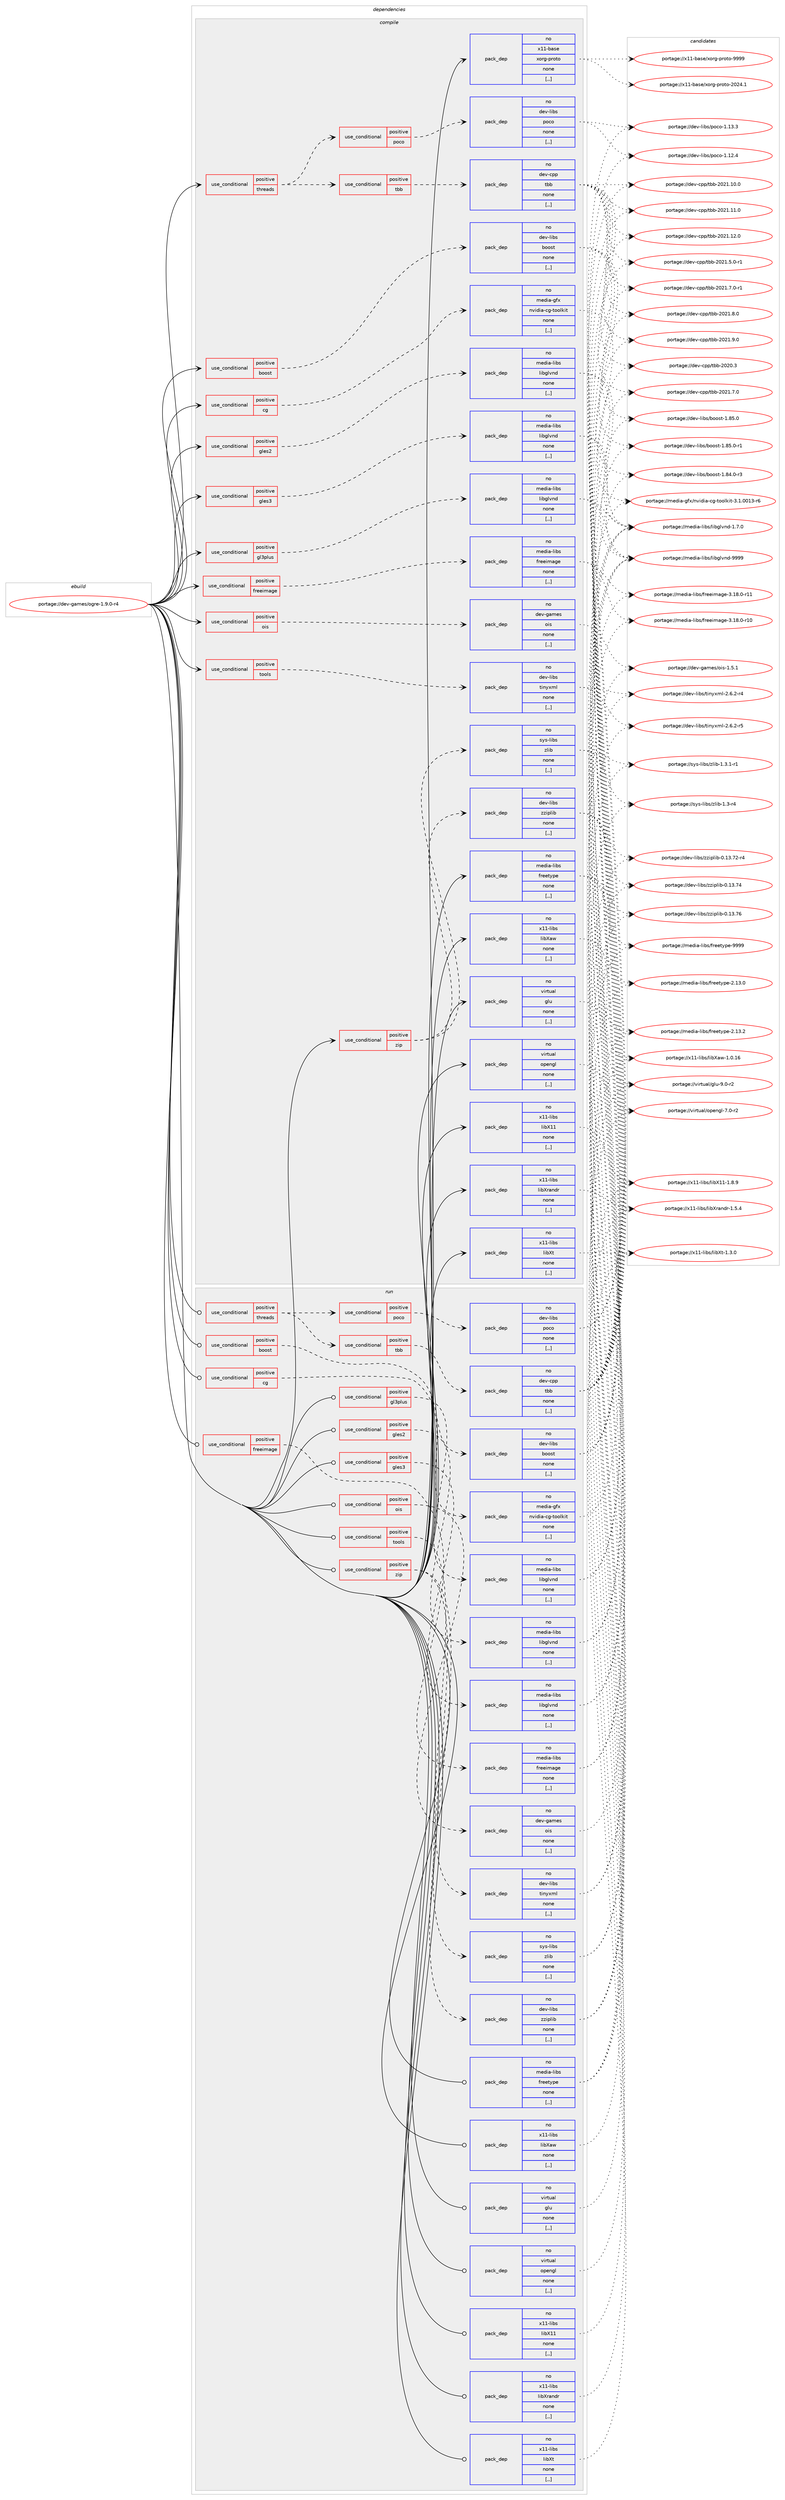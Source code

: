 digraph prolog {

# *************
# Graph options
# *************

newrank=true;
concentrate=true;
compound=true;
graph [rankdir=LR,fontname=Helvetica,fontsize=10,ranksep=1.5];#, ranksep=2.5, nodesep=0.2];
edge  [arrowhead=vee];
node  [fontname=Helvetica,fontsize=10];

# **********
# The ebuild
# **********

subgraph cluster_leftcol {
color=gray;
rank=same;
label=<<i>ebuild</i>>;
id [label="portage://dev-games/ogre-1.9.0-r4", color=red, width=4, href="../dev-games/ogre-1.9.0-r4.svg"];
}

# ****************
# The dependencies
# ****************

subgraph cluster_midcol {
color=gray;
label=<<i>dependencies</i>>;
subgraph cluster_compile {
fillcolor="#eeeeee";
style=filled;
label=<<i>compile</i>>;
subgraph cond19141 {
dependency72776 [label=<<TABLE BORDER="0" CELLBORDER="1" CELLSPACING="0" CELLPADDING="4"><TR><TD ROWSPAN="3" CELLPADDING="10">use_conditional</TD></TR><TR><TD>positive</TD></TR><TR><TD>boost</TD></TR></TABLE>>, shape=none, color=red];
subgraph pack52712 {
dependency72777 [label=<<TABLE BORDER="0" CELLBORDER="1" CELLSPACING="0" CELLPADDING="4" WIDTH="220"><TR><TD ROWSPAN="6" CELLPADDING="30">pack_dep</TD></TR><TR><TD WIDTH="110">no</TD></TR><TR><TD>dev-libs</TD></TR><TR><TD>boost</TD></TR><TR><TD>none</TD></TR><TR><TD>[,,]</TD></TR></TABLE>>, shape=none, color=blue];
}
dependency72776:e -> dependency72777:w [weight=20,style="dashed",arrowhead="vee"];
}
id:e -> dependency72776:w [weight=20,style="solid",arrowhead="vee"];
subgraph cond19142 {
dependency72778 [label=<<TABLE BORDER="0" CELLBORDER="1" CELLSPACING="0" CELLPADDING="4"><TR><TD ROWSPAN="3" CELLPADDING="10">use_conditional</TD></TR><TR><TD>positive</TD></TR><TR><TD>cg</TD></TR></TABLE>>, shape=none, color=red];
subgraph pack52713 {
dependency72779 [label=<<TABLE BORDER="0" CELLBORDER="1" CELLSPACING="0" CELLPADDING="4" WIDTH="220"><TR><TD ROWSPAN="6" CELLPADDING="30">pack_dep</TD></TR><TR><TD WIDTH="110">no</TD></TR><TR><TD>media-gfx</TD></TR><TR><TD>nvidia-cg-toolkit</TD></TR><TR><TD>none</TD></TR><TR><TD>[,,]</TD></TR></TABLE>>, shape=none, color=blue];
}
dependency72778:e -> dependency72779:w [weight=20,style="dashed",arrowhead="vee"];
}
id:e -> dependency72778:w [weight=20,style="solid",arrowhead="vee"];
subgraph cond19143 {
dependency72780 [label=<<TABLE BORDER="0" CELLBORDER="1" CELLSPACING="0" CELLPADDING="4"><TR><TD ROWSPAN="3" CELLPADDING="10">use_conditional</TD></TR><TR><TD>positive</TD></TR><TR><TD>freeimage</TD></TR></TABLE>>, shape=none, color=red];
subgraph pack52714 {
dependency72781 [label=<<TABLE BORDER="0" CELLBORDER="1" CELLSPACING="0" CELLPADDING="4" WIDTH="220"><TR><TD ROWSPAN="6" CELLPADDING="30">pack_dep</TD></TR><TR><TD WIDTH="110">no</TD></TR><TR><TD>media-libs</TD></TR><TR><TD>freeimage</TD></TR><TR><TD>none</TD></TR><TR><TD>[,,]</TD></TR></TABLE>>, shape=none, color=blue];
}
dependency72780:e -> dependency72781:w [weight=20,style="dashed",arrowhead="vee"];
}
id:e -> dependency72780:w [weight=20,style="solid",arrowhead="vee"];
subgraph cond19144 {
dependency72782 [label=<<TABLE BORDER="0" CELLBORDER="1" CELLSPACING="0" CELLPADDING="4"><TR><TD ROWSPAN="3" CELLPADDING="10">use_conditional</TD></TR><TR><TD>positive</TD></TR><TR><TD>gl3plus</TD></TR></TABLE>>, shape=none, color=red];
subgraph pack52715 {
dependency72783 [label=<<TABLE BORDER="0" CELLBORDER="1" CELLSPACING="0" CELLPADDING="4" WIDTH="220"><TR><TD ROWSPAN="6" CELLPADDING="30">pack_dep</TD></TR><TR><TD WIDTH="110">no</TD></TR><TR><TD>media-libs</TD></TR><TR><TD>libglvnd</TD></TR><TR><TD>none</TD></TR><TR><TD>[,,]</TD></TR></TABLE>>, shape=none, color=blue];
}
dependency72782:e -> dependency72783:w [weight=20,style="dashed",arrowhead="vee"];
}
id:e -> dependency72782:w [weight=20,style="solid",arrowhead="vee"];
subgraph cond19145 {
dependency72784 [label=<<TABLE BORDER="0" CELLBORDER="1" CELLSPACING="0" CELLPADDING="4"><TR><TD ROWSPAN="3" CELLPADDING="10">use_conditional</TD></TR><TR><TD>positive</TD></TR><TR><TD>gles2</TD></TR></TABLE>>, shape=none, color=red];
subgraph pack52716 {
dependency72785 [label=<<TABLE BORDER="0" CELLBORDER="1" CELLSPACING="0" CELLPADDING="4" WIDTH="220"><TR><TD ROWSPAN="6" CELLPADDING="30">pack_dep</TD></TR><TR><TD WIDTH="110">no</TD></TR><TR><TD>media-libs</TD></TR><TR><TD>libglvnd</TD></TR><TR><TD>none</TD></TR><TR><TD>[,,]</TD></TR></TABLE>>, shape=none, color=blue];
}
dependency72784:e -> dependency72785:w [weight=20,style="dashed",arrowhead="vee"];
}
id:e -> dependency72784:w [weight=20,style="solid",arrowhead="vee"];
subgraph cond19146 {
dependency72786 [label=<<TABLE BORDER="0" CELLBORDER="1" CELLSPACING="0" CELLPADDING="4"><TR><TD ROWSPAN="3" CELLPADDING="10">use_conditional</TD></TR><TR><TD>positive</TD></TR><TR><TD>gles3</TD></TR></TABLE>>, shape=none, color=red];
subgraph pack52717 {
dependency72787 [label=<<TABLE BORDER="0" CELLBORDER="1" CELLSPACING="0" CELLPADDING="4" WIDTH="220"><TR><TD ROWSPAN="6" CELLPADDING="30">pack_dep</TD></TR><TR><TD WIDTH="110">no</TD></TR><TR><TD>media-libs</TD></TR><TR><TD>libglvnd</TD></TR><TR><TD>none</TD></TR><TR><TD>[,,]</TD></TR></TABLE>>, shape=none, color=blue];
}
dependency72786:e -> dependency72787:w [weight=20,style="dashed",arrowhead="vee"];
}
id:e -> dependency72786:w [weight=20,style="solid",arrowhead="vee"];
subgraph cond19147 {
dependency72788 [label=<<TABLE BORDER="0" CELLBORDER="1" CELLSPACING="0" CELLPADDING="4"><TR><TD ROWSPAN="3" CELLPADDING="10">use_conditional</TD></TR><TR><TD>positive</TD></TR><TR><TD>ois</TD></TR></TABLE>>, shape=none, color=red];
subgraph pack52718 {
dependency72789 [label=<<TABLE BORDER="0" CELLBORDER="1" CELLSPACING="0" CELLPADDING="4" WIDTH="220"><TR><TD ROWSPAN="6" CELLPADDING="30">pack_dep</TD></TR><TR><TD WIDTH="110">no</TD></TR><TR><TD>dev-games</TD></TR><TR><TD>ois</TD></TR><TR><TD>none</TD></TR><TR><TD>[,,]</TD></TR></TABLE>>, shape=none, color=blue];
}
dependency72788:e -> dependency72789:w [weight=20,style="dashed",arrowhead="vee"];
}
id:e -> dependency72788:w [weight=20,style="solid",arrowhead="vee"];
subgraph cond19148 {
dependency72790 [label=<<TABLE BORDER="0" CELLBORDER="1" CELLSPACING="0" CELLPADDING="4"><TR><TD ROWSPAN="3" CELLPADDING="10">use_conditional</TD></TR><TR><TD>positive</TD></TR><TR><TD>threads</TD></TR></TABLE>>, shape=none, color=red];
subgraph cond19149 {
dependency72791 [label=<<TABLE BORDER="0" CELLBORDER="1" CELLSPACING="0" CELLPADDING="4"><TR><TD ROWSPAN="3" CELLPADDING="10">use_conditional</TD></TR><TR><TD>positive</TD></TR><TR><TD>poco</TD></TR></TABLE>>, shape=none, color=red];
subgraph pack52719 {
dependency72792 [label=<<TABLE BORDER="0" CELLBORDER="1" CELLSPACING="0" CELLPADDING="4" WIDTH="220"><TR><TD ROWSPAN="6" CELLPADDING="30">pack_dep</TD></TR><TR><TD WIDTH="110">no</TD></TR><TR><TD>dev-libs</TD></TR><TR><TD>poco</TD></TR><TR><TD>none</TD></TR><TR><TD>[,,]</TD></TR></TABLE>>, shape=none, color=blue];
}
dependency72791:e -> dependency72792:w [weight=20,style="dashed",arrowhead="vee"];
}
dependency72790:e -> dependency72791:w [weight=20,style="dashed",arrowhead="vee"];
subgraph cond19150 {
dependency72793 [label=<<TABLE BORDER="0" CELLBORDER="1" CELLSPACING="0" CELLPADDING="4"><TR><TD ROWSPAN="3" CELLPADDING="10">use_conditional</TD></TR><TR><TD>positive</TD></TR><TR><TD>tbb</TD></TR></TABLE>>, shape=none, color=red];
subgraph pack52720 {
dependency72794 [label=<<TABLE BORDER="0" CELLBORDER="1" CELLSPACING="0" CELLPADDING="4" WIDTH="220"><TR><TD ROWSPAN="6" CELLPADDING="30">pack_dep</TD></TR><TR><TD WIDTH="110">no</TD></TR><TR><TD>dev-cpp</TD></TR><TR><TD>tbb</TD></TR><TR><TD>none</TD></TR><TR><TD>[,,]</TD></TR></TABLE>>, shape=none, color=blue];
}
dependency72793:e -> dependency72794:w [weight=20,style="dashed",arrowhead="vee"];
}
dependency72790:e -> dependency72793:w [weight=20,style="dashed",arrowhead="vee"];
}
id:e -> dependency72790:w [weight=20,style="solid",arrowhead="vee"];
subgraph cond19151 {
dependency72795 [label=<<TABLE BORDER="0" CELLBORDER="1" CELLSPACING="0" CELLPADDING="4"><TR><TD ROWSPAN="3" CELLPADDING="10">use_conditional</TD></TR><TR><TD>positive</TD></TR><TR><TD>tools</TD></TR></TABLE>>, shape=none, color=red];
subgraph pack52721 {
dependency72796 [label=<<TABLE BORDER="0" CELLBORDER="1" CELLSPACING="0" CELLPADDING="4" WIDTH="220"><TR><TD ROWSPAN="6" CELLPADDING="30">pack_dep</TD></TR><TR><TD WIDTH="110">no</TD></TR><TR><TD>dev-libs</TD></TR><TR><TD>tinyxml</TD></TR><TR><TD>none</TD></TR><TR><TD>[,,]</TD></TR></TABLE>>, shape=none, color=blue];
}
dependency72795:e -> dependency72796:w [weight=20,style="dashed",arrowhead="vee"];
}
id:e -> dependency72795:w [weight=20,style="solid",arrowhead="vee"];
subgraph cond19152 {
dependency72797 [label=<<TABLE BORDER="0" CELLBORDER="1" CELLSPACING="0" CELLPADDING="4"><TR><TD ROWSPAN="3" CELLPADDING="10">use_conditional</TD></TR><TR><TD>positive</TD></TR><TR><TD>zip</TD></TR></TABLE>>, shape=none, color=red];
subgraph pack52722 {
dependency72798 [label=<<TABLE BORDER="0" CELLBORDER="1" CELLSPACING="0" CELLPADDING="4" WIDTH="220"><TR><TD ROWSPAN="6" CELLPADDING="30">pack_dep</TD></TR><TR><TD WIDTH="110">no</TD></TR><TR><TD>sys-libs</TD></TR><TR><TD>zlib</TD></TR><TR><TD>none</TD></TR><TR><TD>[,,]</TD></TR></TABLE>>, shape=none, color=blue];
}
dependency72797:e -> dependency72798:w [weight=20,style="dashed",arrowhead="vee"];
subgraph pack52723 {
dependency72799 [label=<<TABLE BORDER="0" CELLBORDER="1" CELLSPACING="0" CELLPADDING="4" WIDTH="220"><TR><TD ROWSPAN="6" CELLPADDING="30">pack_dep</TD></TR><TR><TD WIDTH="110">no</TD></TR><TR><TD>dev-libs</TD></TR><TR><TD>zziplib</TD></TR><TR><TD>none</TD></TR><TR><TD>[,,]</TD></TR></TABLE>>, shape=none, color=blue];
}
dependency72797:e -> dependency72799:w [weight=20,style="dashed",arrowhead="vee"];
}
id:e -> dependency72797:w [weight=20,style="solid",arrowhead="vee"];
subgraph pack52724 {
dependency72800 [label=<<TABLE BORDER="0" CELLBORDER="1" CELLSPACING="0" CELLPADDING="4" WIDTH="220"><TR><TD ROWSPAN="6" CELLPADDING="30">pack_dep</TD></TR><TR><TD WIDTH="110">no</TD></TR><TR><TD>media-libs</TD></TR><TR><TD>freetype</TD></TR><TR><TD>none</TD></TR><TR><TD>[,,]</TD></TR></TABLE>>, shape=none, color=blue];
}
id:e -> dependency72800:w [weight=20,style="solid",arrowhead="vee"];
subgraph pack52725 {
dependency72801 [label=<<TABLE BORDER="0" CELLBORDER="1" CELLSPACING="0" CELLPADDING="4" WIDTH="220"><TR><TD ROWSPAN="6" CELLPADDING="30">pack_dep</TD></TR><TR><TD WIDTH="110">no</TD></TR><TR><TD>virtual</TD></TR><TR><TD>glu</TD></TR><TR><TD>none</TD></TR><TR><TD>[,,]</TD></TR></TABLE>>, shape=none, color=blue];
}
id:e -> dependency72801:w [weight=20,style="solid",arrowhead="vee"];
subgraph pack52726 {
dependency72802 [label=<<TABLE BORDER="0" CELLBORDER="1" CELLSPACING="0" CELLPADDING="4" WIDTH="220"><TR><TD ROWSPAN="6" CELLPADDING="30">pack_dep</TD></TR><TR><TD WIDTH="110">no</TD></TR><TR><TD>virtual</TD></TR><TR><TD>opengl</TD></TR><TR><TD>none</TD></TR><TR><TD>[,,]</TD></TR></TABLE>>, shape=none, color=blue];
}
id:e -> dependency72802:w [weight=20,style="solid",arrowhead="vee"];
subgraph pack52727 {
dependency72803 [label=<<TABLE BORDER="0" CELLBORDER="1" CELLSPACING="0" CELLPADDING="4" WIDTH="220"><TR><TD ROWSPAN="6" CELLPADDING="30">pack_dep</TD></TR><TR><TD WIDTH="110">no</TD></TR><TR><TD>x11-base</TD></TR><TR><TD>xorg-proto</TD></TR><TR><TD>none</TD></TR><TR><TD>[,,]</TD></TR></TABLE>>, shape=none, color=blue];
}
id:e -> dependency72803:w [weight=20,style="solid",arrowhead="vee"];
subgraph pack52728 {
dependency72804 [label=<<TABLE BORDER="0" CELLBORDER="1" CELLSPACING="0" CELLPADDING="4" WIDTH="220"><TR><TD ROWSPAN="6" CELLPADDING="30">pack_dep</TD></TR><TR><TD WIDTH="110">no</TD></TR><TR><TD>x11-libs</TD></TR><TR><TD>libX11</TD></TR><TR><TD>none</TD></TR><TR><TD>[,,]</TD></TR></TABLE>>, shape=none, color=blue];
}
id:e -> dependency72804:w [weight=20,style="solid",arrowhead="vee"];
subgraph pack52729 {
dependency72805 [label=<<TABLE BORDER="0" CELLBORDER="1" CELLSPACING="0" CELLPADDING="4" WIDTH="220"><TR><TD ROWSPAN="6" CELLPADDING="30">pack_dep</TD></TR><TR><TD WIDTH="110">no</TD></TR><TR><TD>x11-libs</TD></TR><TR><TD>libXaw</TD></TR><TR><TD>none</TD></TR><TR><TD>[,,]</TD></TR></TABLE>>, shape=none, color=blue];
}
id:e -> dependency72805:w [weight=20,style="solid",arrowhead="vee"];
subgraph pack52730 {
dependency72806 [label=<<TABLE BORDER="0" CELLBORDER="1" CELLSPACING="0" CELLPADDING="4" WIDTH="220"><TR><TD ROWSPAN="6" CELLPADDING="30">pack_dep</TD></TR><TR><TD WIDTH="110">no</TD></TR><TR><TD>x11-libs</TD></TR><TR><TD>libXrandr</TD></TR><TR><TD>none</TD></TR><TR><TD>[,,]</TD></TR></TABLE>>, shape=none, color=blue];
}
id:e -> dependency72806:w [weight=20,style="solid",arrowhead="vee"];
subgraph pack52731 {
dependency72807 [label=<<TABLE BORDER="0" CELLBORDER="1" CELLSPACING="0" CELLPADDING="4" WIDTH="220"><TR><TD ROWSPAN="6" CELLPADDING="30">pack_dep</TD></TR><TR><TD WIDTH="110">no</TD></TR><TR><TD>x11-libs</TD></TR><TR><TD>libXt</TD></TR><TR><TD>none</TD></TR><TR><TD>[,,]</TD></TR></TABLE>>, shape=none, color=blue];
}
id:e -> dependency72807:w [weight=20,style="solid",arrowhead="vee"];
}
subgraph cluster_compileandrun {
fillcolor="#eeeeee";
style=filled;
label=<<i>compile and run</i>>;
}
subgraph cluster_run {
fillcolor="#eeeeee";
style=filled;
label=<<i>run</i>>;
subgraph cond19153 {
dependency72808 [label=<<TABLE BORDER="0" CELLBORDER="1" CELLSPACING="0" CELLPADDING="4"><TR><TD ROWSPAN="3" CELLPADDING="10">use_conditional</TD></TR><TR><TD>positive</TD></TR><TR><TD>boost</TD></TR></TABLE>>, shape=none, color=red];
subgraph pack52732 {
dependency72809 [label=<<TABLE BORDER="0" CELLBORDER="1" CELLSPACING="0" CELLPADDING="4" WIDTH="220"><TR><TD ROWSPAN="6" CELLPADDING="30">pack_dep</TD></TR><TR><TD WIDTH="110">no</TD></TR><TR><TD>dev-libs</TD></TR><TR><TD>boost</TD></TR><TR><TD>none</TD></TR><TR><TD>[,,]</TD></TR></TABLE>>, shape=none, color=blue];
}
dependency72808:e -> dependency72809:w [weight=20,style="dashed",arrowhead="vee"];
}
id:e -> dependency72808:w [weight=20,style="solid",arrowhead="odot"];
subgraph cond19154 {
dependency72810 [label=<<TABLE BORDER="0" CELLBORDER="1" CELLSPACING="0" CELLPADDING="4"><TR><TD ROWSPAN="3" CELLPADDING="10">use_conditional</TD></TR><TR><TD>positive</TD></TR><TR><TD>cg</TD></TR></TABLE>>, shape=none, color=red];
subgraph pack52733 {
dependency72811 [label=<<TABLE BORDER="0" CELLBORDER="1" CELLSPACING="0" CELLPADDING="4" WIDTH="220"><TR><TD ROWSPAN="6" CELLPADDING="30">pack_dep</TD></TR><TR><TD WIDTH="110">no</TD></TR><TR><TD>media-gfx</TD></TR><TR><TD>nvidia-cg-toolkit</TD></TR><TR><TD>none</TD></TR><TR><TD>[,,]</TD></TR></TABLE>>, shape=none, color=blue];
}
dependency72810:e -> dependency72811:w [weight=20,style="dashed",arrowhead="vee"];
}
id:e -> dependency72810:w [weight=20,style="solid",arrowhead="odot"];
subgraph cond19155 {
dependency72812 [label=<<TABLE BORDER="0" CELLBORDER="1" CELLSPACING="0" CELLPADDING="4"><TR><TD ROWSPAN="3" CELLPADDING="10">use_conditional</TD></TR><TR><TD>positive</TD></TR><TR><TD>freeimage</TD></TR></TABLE>>, shape=none, color=red];
subgraph pack52734 {
dependency72813 [label=<<TABLE BORDER="0" CELLBORDER="1" CELLSPACING="0" CELLPADDING="4" WIDTH="220"><TR><TD ROWSPAN="6" CELLPADDING="30">pack_dep</TD></TR><TR><TD WIDTH="110">no</TD></TR><TR><TD>media-libs</TD></TR><TR><TD>freeimage</TD></TR><TR><TD>none</TD></TR><TR><TD>[,,]</TD></TR></TABLE>>, shape=none, color=blue];
}
dependency72812:e -> dependency72813:w [weight=20,style="dashed",arrowhead="vee"];
}
id:e -> dependency72812:w [weight=20,style="solid",arrowhead="odot"];
subgraph cond19156 {
dependency72814 [label=<<TABLE BORDER="0" CELLBORDER="1" CELLSPACING="0" CELLPADDING="4"><TR><TD ROWSPAN="3" CELLPADDING="10">use_conditional</TD></TR><TR><TD>positive</TD></TR><TR><TD>gl3plus</TD></TR></TABLE>>, shape=none, color=red];
subgraph pack52735 {
dependency72815 [label=<<TABLE BORDER="0" CELLBORDER="1" CELLSPACING="0" CELLPADDING="4" WIDTH="220"><TR><TD ROWSPAN="6" CELLPADDING="30">pack_dep</TD></TR><TR><TD WIDTH="110">no</TD></TR><TR><TD>media-libs</TD></TR><TR><TD>libglvnd</TD></TR><TR><TD>none</TD></TR><TR><TD>[,,]</TD></TR></TABLE>>, shape=none, color=blue];
}
dependency72814:e -> dependency72815:w [weight=20,style="dashed",arrowhead="vee"];
}
id:e -> dependency72814:w [weight=20,style="solid",arrowhead="odot"];
subgraph cond19157 {
dependency72816 [label=<<TABLE BORDER="0" CELLBORDER="1" CELLSPACING="0" CELLPADDING="4"><TR><TD ROWSPAN="3" CELLPADDING="10">use_conditional</TD></TR><TR><TD>positive</TD></TR><TR><TD>gles2</TD></TR></TABLE>>, shape=none, color=red];
subgraph pack52736 {
dependency72817 [label=<<TABLE BORDER="0" CELLBORDER="1" CELLSPACING="0" CELLPADDING="4" WIDTH="220"><TR><TD ROWSPAN="6" CELLPADDING="30">pack_dep</TD></TR><TR><TD WIDTH="110">no</TD></TR><TR><TD>media-libs</TD></TR><TR><TD>libglvnd</TD></TR><TR><TD>none</TD></TR><TR><TD>[,,]</TD></TR></TABLE>>, shape=none, color=blue];
}
dependency72816:e -> dependency72817:w [weight=20,style="dashed",arrowhead="vee"];
}
id:e -> dependency72816:w [weight=20,style="solid",arrowhead="odot"];
subgraph cond19158 {
dependency72818 [label=<<TABLE BORDER="0" CELLBORDER="1" CELLSPACING="0" CELLPADDING="4"><TR><TD ROWSPAN="3" CELLPADDING="10">use_conditional</TD></TR><TR><TD>positive</TD></TR><TR><TD>gles3</TD></TR></TABLE>>, shape=none, color=red];
subgraph pack52737 {
dependency72819 [label=<<TABLE BORDER="0" CELLBORDER="1" CELLSPACING="0" CELLPADDING="4" WIDTH="220"><TR><TD ROWSPAN="6" CELLPADDING="30">pack_dep</TD></TR><TR><TD WIDTH="110">no</TD></TR><TR><TD>media-libs</TD></TR><TR><TD>libglvnd</TD></TR><TR><TD>none</TD></TR><TR><TD>[,,]</TD></TR></TABLE>>, shape=none, color=blue];
}
dependency72818:e -> dependency72819:w [weight=20,style="dashed",arrowhead="vee"];
}
id:e -> dependency72818:w [weight=20,style="solid",arrowhead="odot"];
subgraph cond19159 {
dependency72820 [label=<<TABLE BORDER="0" CELLBORDER="1" CELLSPACING="0" CELLPADDING="4"><TR><TD ROWSPAN="3" CELLPADDING="10">use_conditional</TD></TR><TR><TD>positive</TD></TR><TR><TD>ois</TD></TR></TABLE>>, shape=none, color=red];
subgraph pack52738 {
dependency72821 [label=<<TABLE BORDER="0" CELLBORDER="1" CELLSPACING="0" CELLPADDING="4" WIDTH="220"><TR><TD ROWSPAN="6" CELLPADDING="30">pack_dep</TD></TR><TR><TD WIDTH="110">no</TD></TR><TR><TD>dev-games</TD></TR><TR><TD>ois</TD></TR><TR><TD>none</TD></TR><TR><TD>[,,]</TD></TR></TABLE>>, shape=none, color=blue];
}
dependency72820:e -> dependency72821:w [weight=20,style="dashed",arrowhead="vee"];
}
id:e -> dependency72820:w [weight=20,style="solid",arrowhead="odot"];
subgraph cond19160 {
dependency72822 [label=<<TABLE BORDER="0" CELLBORDER="1" CELLSPACING="0" CELLPADDING="4"><TR><TD ROWSPAN="3" CELLPADDING="10">use_conditional</TD></TR><TR><TD>positive</TD></TR><TR><TD>threads</TD></TR></TABLE>>, shape=none, color=red];
subgraph cond19161 {
dependency72823 [label=<<TABLE BORDER="0" CELLBORDER="1" CELLSPACING="0" CELLPADDING="4"><TR><TD ROWSPAN="3" CELLPADDING="10">use_conditional</TD></TR><TR><TD>positive</TD></TR><TR><TD>poco</TD></TR></TABLE>>, shape=none, color=red];
subgraph pack52739 {
dependency72824 [label=<<TABLE BORDER="0" CELLBORDER="1" CELLSPACING="0" CELLPADDING="4" WIDTH="220"><TR><TD ROWSPAN="6" CELLPADDING="30">pack_dep</TD></TR><TR><TD WIDTH="110">no</TD></TR><TR><TD>dev-libs</TD></TR><TR><TD>poco</TD></TR><TR><TD>none</TD></TR><TR><TD>[,,]</TD></TR></TABLE>>, shape=none, color=blue];
}
dependency72823:e -> dependency72824:w [weight=20,style="dashed",arrowhead="vee"];
}
dependency72822:e -> dependency72823:w [weight=20,style="dashed",arrowhead="vee"];
subgraph cond19162 {
dependency72825 [label=<<TABLE BORDER="0" CELLBORDER="1" CELLSPACING="0" CELLPADDING="4"><TR><TD ROWSPAN="3" CELLPADDING="10">use_conditional</TD></TR><TR><TD>positive</TD></TR><TR><TD>tbb</TD></TR></TABLE>>, shape=none, color=red];
subgraph pack52740 {
dependency72826 [label=<<TABLE BORDER="0" CELLBORDER="1" CELLSPACING="0" CELLPADDING="4" WIDTH="220"><TR><TD ROWSPAN="6" CELLPADDING="30">pack_dep</TD></TR><TR><TD WIDTH="110">no</TD></TR><TR><TD>dev-cpp</TD></TR><TR><TD>tbb</TD></TR><TR><TD>none</TD></TR><TR><TD>[,,]</TD></TR></TABLE>>, shape=none, color=blue];
}
dependency72825:e -> dependency72826:w [weight=20,style="dashed",arrowhead="vee"];
}
dependency72822:e -> dependency72825:w [weight=20,style="dashed",arrowhead="vee"];
}
id:e -> dependency72822:w [weight=20,style="solid",arrowhead="odot"];
subgraph cond19163 {
dependency72827 [label=<<TABLE BORDER="0" CELLBORDER="1" CELLSPACING="0" CELLPADDING="4"><TR><TD ROWSPAN="3" CELLPADDING="10">use_conditional</TD></TR><TR><TD>positive</TD></TR><TR><TD>tools</TD></TR></TABLE>>, shape=none, color=red];
subgraph pack52741 {
dependency72828 [label=<<TABLE BORDER="0" CELLBORDER="1" CELLSPACING="0" CELLPADDING="4" WIDTH="220"><TR><TD ROWSPAN="6" CELLPADDING="30">pack_dep</TD></TR><TR><TD WIDTH="110">no</TD></TR><TR><TD>dev-libs</TD></TR><TR><TD>tinyxml</TD></TR><TR><TD>none</TD></TR><TR><TD>[,,]</TD></TR></TABLE>>, shape=none, color=blue];
}
dependency72827:e -> dependency72828:w [weight=20,style="dashed",arrowhead="vee"];
}
id:e -> dependency72827:w [weight=20,style="solid",arrowhead="odot"];
subgraph cond19164 {
dependency72829 [label=<<TABLE BORDER="0" CELLBORDER="1" CELLSPACING="0" CELLPADDING="4"><TR><TD ROWSPAN="3" CELLPADDING="10">use_conditional</TD></TR><TR><TD>positive</TD></TR><TR><TD>zip</TD></TR></TABLE>>, shape=none, color=red];
subgraph pack52742 {
dependency72830 [label=<<TABLE BORDER="0" CELLBORDER="1" CELLSPACING="0" CELLPADDING="4" WIDTH="220"><TR><TD ROWSPAN="6" CELLPADDING="30">pack_dep</TD></TR><TR><TD WIDTH="110">no</TD></TR><TR><TD>sys-libs</TD></TR><TR><TD>zlib</TD></TR><TR><TD>none</TD></TR><TR><TD>[,,]</TD></TR></TABLE>>, shape=none, color=blue];
}
dependency72829:e -> dependency72830:w [weight=20,style="dashed",arrowhead="vee"];
subgraph pack52743 {
dependency72831 [label=<<TABLE BORDER="0" CELLBORDER="1" CELLSPACING="0" CELLPADDING="4" WIDTH="220"><TR><TD ROWSPAN="6" CELLPADDING="30">pack_dep</TD></TR><TR><TD WIDTH="110">no</TD></TR><TR><TD>dev-libs</TD></TR><TR><TD>zziplib</TD></TR><TR><TD>none</TD></TR><TR><TD>[,,]</TD></TR></TABLE>>, shape=none, color=blue];
}
dependency72829:e -> dependency72831:w [weight=20,style="dashed",arrowhead="vee"];
}
id:e -> dependency72829:w [weight=20,style="solid",arrowhead="odot"];
subgraph pack52744 {
dependency72832 [label=<<TABLE BORDER="0" CELLBORDER="1" CELLSPACING="0" CELLPADDING="4" WIDTH="220"><TR><TD ROWSPAN="6" CELLPADDING="30">pack_dep</TD></TR><TR><TD WIDTH="110">no</TD></TR><TR><TD>media-libs</TD></TR><TR><TD>freetype</TD></TR><TR><TD>none</TD></TR><TR><TD>[,,]</TD></TR></TABLE>>, shape=none, color=blue];
}
id:e -> dependency72832:w [weight=20,style="solid",arrowhead="odot"];
subgraph pack52745 {
dependency72833 [label=<<TABLE BORDER="0" CELLBORDER="1" CELLSPACING="0" CELLPADDING="4" WIDTH="220"><TR><TD ROWSPAN="6" CELLPADDING="30">pack_dep</TD></TR><TR><TD WIDTH="110">no</TD></TR><TR><TD>virtual</TD></TR><TR><TD>glu</TD></TR><TR><TD>none</TD></TR><TR><TD>[,,]</TD></TR></TABLE>>, shape=none, color=blue];
}
id:e -> dependency72833:w [weight=20,style="solid",arrowhead="odot"];
subgraph pack52746 {
dependency72834 [label=<<TABLE BORDER="0" CELLBORDER="1" CELLSPACING="0" CELLPADDING="4" WIDTH="220"><TR><TD ROWSPAN="6" CELLPADDING="30">pack_dep</TD></TR><TR><TD WIDTH="110">no</TD></TR><TR><TD>virtual</TD></TR><TR><TD>opengl</TD></TR><TR><TD>none</TD></TR><TR><TD>[,,]</TD></TR></TABLE>>, shape=none, color=blue];
}
id:e -> dependency72834:w [weight=20,style="solid",arrowhead="odot"];
subgraph pack52747 {
dependency72835 [label=<<TABLE BORDER="0" CELLBORDER="1" CELLSPACING="0" CELLPADDING="4" WIDTH="220"><TR><TD ROWSPAN="6" CELLPADDING="30">pack_dep</TD></TR><TR><TD WIDTH="110">no</TD></TR><TR><TD>x11-libs</TD></TR><TR><TD>libX11</TD></TR><TR><TD>none</TD></TR><TR><TD>[,,]</TD></TR></TABLE>>, shape=none, color=blue];
}
id:e -> dependency72835:w [weight=20,style="solid",arrowhead="odot"];
subgraph pack52748 {
dependency72836 [label=<<TABLE BORDER="0" CELLBORDER="1" CELLSPACING="0" CELLPADDING="4" WIDTH="220"><TR><TD ROWSPAN="6" CELLPADDING="30">pack_dep</TD></TR><TR><TD WIDTH="110">no</TD></TR><TR><TD>x11-libs</TD></TR><TR><TD>libXaw</TD></TR><TR><TD>none</TD></TR><TR><TD>[,,]</TD></TR></TABLE>>, shape=none, color=blue];
}
id:e -> dependency72836:w [weight=20,style="solid",arrowhead="odot"];
subgraph pack52749 {
dependency72837 [label=<<TABLE BORDER="0" CELLBORDER="1" CELLSPACING="0" CELLPADDING="4" WIDTH="220"><TR><TD ROWSPAN="6" CELLPADDING="30">pack_dep</TD></TR><TR><TD WIDTH="110">no</TD></TR><TR><TD>x11-libs</TD></TR><TR><TD>libXrandr</TD></TR><TR><TD>none</TD></TR><TR><TD>[,,]</TD></TR></TABLE>>, shape=none, color=blue];
}
id:e -> dependency72837:w [weight=20,style="solid",arrowhead="odot"];
subgraph pack52750 {
dependency72838 [label=<<TABLE BORDER="0" CELLBORDER="1" CELLSPACING="0" CELLPADDING="4" WIDTH="220"><TR><TD ROWSPAN="6" CELLPADDING="30">pack_dep</TD></TR><TR><TD WIDTH="110">no</TD></TR><TR><TD>x11-libs</TD></TR><TR><TD>libXt</TD></TR><TR><TD>none</TD></TR><TR><TD>[,,]</TD></TR></TABLE>>, shape=none, color=blue];
}
id:e -> dependency72838:w [weight=20,style="solid",arrowhead="odot"];
}
}

# **************
# The candidates
# **************

subgraph cluster_choices {
rank=same;
color=gray;
label=<<i>candidates</i>>;

subgraph choice52712 {
color=black;
nodesep=1;
choice10010111845108105981154798111111115116454946565246484511451 [label="portage://dev-libs/boost-1.84.0-r3", color=red, width=4,href="../dev-libs/boost-1.84.0-r3.svg"];
choice1001011184510810598115479811111111511645494656534648 [label="portage://dev-libs/boost-1.85.0", color=red, width=4,href="../dev-libs/boost-1.85.0.svg"];
choice10010111845108105981154798111111115116454946565346484511449 [label="portage://dev-libs/boost-1.85.0-r1", color=red, width=4,href="../dev-libs/boost-1.85.0-r1.svg"];
dependency72777:e -> choice10010111845108105981154798111111115116454946565246484511451:w [style=dotted,weight="100"];
dependency72777:e -> choice1001011184510810598115479811111111511645494656534648:w [style=dotted,weight="100"];
dependency72777:e -> choice10010111845108105981154798111111115116454946565346484511449:w [style=dotted,weight="100"];
}
subgraph choice52713 {
color=black;
nodesep=1;
choice109101100105974510310212047110118105100105974599103451161111111081071051164551464946484849514511454 [label="portage://media-gfx/nvidia-cg-toolkit-3.1.0013-r6", color=red, width=4,href="../media-gfx/nvidia-cg-toolkit-3.1.0013-r6.svg"];
dependency72779:e -> choice109101100105974510310212047110118105100105974599103451161111111081071051164551464946484849514511454:w [style=dotted,weight="100"];
}
subgraph choice52714 {
color=black;
nodesep=1;
choice109101100105974510810598115471021141011011051099710310145514649564648451144948 [label="portage://media-libs/freeimage-3.18.0-r10", color=red, width=4,href="../media-libs/freeimage-3.18.0-r10.svg"];
choice109101100105974510810598115471021141011011051099710310145514649564648451144949 [label="portage://media-libs/freeimage-3.18.0-r11", color=red, width=4,href="../media-libs/freeimage-3.18.0-r11.svg"];
dependency72781:e -> choice109101100105974510810598115471021141011011051099710310145514649564648451144948:w [style=dotted,weight="100"];
dependency72781:e -> choice109101100105974510810598115471021141011011051099710310145514649564648451144949:w [style=dotted,weight="100"];
}
subgraph choice52715 {
color=black;
nodesep=1;
choice1091011001059745108105981154710810598103108118110100454946554648 [label="portage://media-libs/libglvnd-1.7.0", color=red, width=4,href="../media-libs/libglvnd-1.7.0.svg"];
choice10910110010597451081059811547108105981031081181101004557575757 [label="portage://media-libs/libglvnd-9999", color=red, width=4,href="../media-libs/libglvnd-9999.svg"];
dependency72783:e -> choice1091011001059745108105981154710810598103108118110100454946554648:w [style=dotted,weight="100"];
dependency72783:e -> choice10910110010597451081059811547108105981031081181101004557575757:w [style=dotted,weight="100"];
}
subgraph choice52716 {
color=black;
nodesep=1;
choice1091011001059745108105981154710810598103108118110100454946554648 [label="portage://media-libs/libglvnd-1.7.0", color=red, width=4,href="../media-libs/libglvnd-1.7.0.svg"];
choice10910110010597451081059811547108105981031081181101004557575757 [label="portage://media-libs/libglvnd-9999", color=red, width=4,href="../media-libs/libglvnd-9999.svg"];
dependency72785:e -> choice1091011001059745108105981154710810598103108118110100454946554648:w [style=dotted,weight="100"];
dependency72785:e -> choice10910110010597451081059811547108105981031081181101004557575757:w [style=dotted,weight="100"];
}
subgraph choice52717 {
color=black;
nodesep=1;
choice1091011001059745108105981154710810598103108118110100454946554648 [label="portage://media-libs/libglvnd-1.7.0", color=red, width=4,href="../media-libs/libglvnd-1.7.0.svg"];
choice10910110010597451081059811547108105981031081181101004557575757 [label="portage://media-libs/libglvnd-9999", color=red, width=4,href="../media-libs/libglvnd-9999.svg"];
dependency72787:e -> choice1091011001059745108105981154710810598103108118110100454946554648:w [style=dotted,weight="100"];
dependency72787:e -> choice10910110010597451081059811547108105981031081181101004557575757:w [style=dotted,weight="100"];
}
subgraph choice52718 {
color=black;
nodesep=1;
choice100101118451039710910111547111105115454946534649 [label="portage://dev-games/ois-1.5.1", color=red, width=4,href="../dev-games/ois-1.5.1.svg"];
dependency72789:e -> choice100101118451039710910111547111105115454946534649:w [style=dotted,weight="100"];
}
subgraph choice52719 {
color=black;
nodesep=1;
choice1001011184510810598115471121119911145494649504652 [label="portage://dev-libs/poco-1.12.4", color=red, width=4,href="../dev-libs/poco-1.12.4.svg"];
choice1001011184510810598115471121119911145494649514651 [label="portage://dev-libs/poco-1.13.3", color=red, width=4,href="../dev-libs/poco-1.13.3.svg"];
dependency72792:e -> choice1001011184510810598115471121119911145494649504652:w [style=dotted,weight="100"];
dependency72792:e -> choice1001011184510810598115471121119911145494649514651:w [style=dotted,weight="100"];
}
subgraph choice52720 {
color=black;
nodesep=1;
choice100101118459911211247116989845504850484651 [label="portage://dev-cpp/tbb-2020.3", color=red, width=4,href="../dev-cpp/tbb-2020.3.svg"];
choice100101118459911211247116989845504850494649484648 [label="portage://dev-cpp/tbb-2021.10.0", color=red, width=4,href="../dev-cpp/tbb-2021.10.0.svg"];
choice100101118459911211247116989845504850494649494648 [label="portage://dev-cpp/tbb-2021.11.0", color=red, width=4,href="../dev-cpp/tbb-2021.11.0.svg"];
choice100101118459911211247116989845504850494649504648 [label="portage://dev-cpp/tbb-2021.12.0", color=red, width=4,href="../dev-cpp/tbb-2021.12.0.svg"];
choice10010111845991121124711698984550485049465346484511449 [label="portage://dev-cpp/tbb-2021.5.0-r1", color=red, width=4,href="../dev-cpp/tbb-2021.5.0-r1.svg"];
choice1001011184599112112471169898455048504946554648 [label="portage://dev-cpp/tbb-2021.7.0", color=red, width=4,href="../dev-cpp/tbb-2021.7.0.svg"];
choice10010111845991121124711698984550485049465546484511449 [label="portage://dev-cpp/tbb-2021.7.0-r1", color=red, width=4,href="../dev-cpp/tbb-2021.7.0-r1.svg"];
choice1001011184599112112471169898455048504946564648 [label="portage://dev-cpp/tbb-2021.8.0", color=red, width=4,href="../dev-cpp/tbb-2021.8.0.svg"];
choice1001011184599112112471169898455048504946574648 [label="portage://dev-cpp/tbb-2021.9.0", color=red, width=4,href="../dev-cpp/tbb-2021.9.0.svg"];
dependency72794:e -> choice100101118459911211247116989845504850484651:w [style=dotted,weight="100"];
dependency72794:e -> choice100101118459911211247116989845504850494649484648:w [style=dotted,weight="100"];
dependency72794:e -> choice100101118459911211247116989845504850494649494648:w [style=dotted,weight="100"];
dependency72794:e -> choice100101118459911211247116989845504850494649504648:w [style=dotted,weight="100"];
dependency72794:e -> choice10010111845991121124711698984550485049465346484511449:w [style=dotted,weight="100"];
dependency72794:e -> choice1001011184599112112471169898455048504946554648:w [style=dotted,weight="100"];
dependency72794:e -> choice10010111845991121124711698984550485049465546484511449:w [style=dotted,weight="100"];
dependency72794:e -> choice1001011184599112112471169898455048504946564648:w [style=dotted,weight="100"];
dependency72794:e -> choice1001011184599112112471169898455048504946574648:w [style=dotted,weight="100"];
}
subgraph choice52721 {
color=black;
nodesep=1;
choice1001011184510810598115471161051101211201091084550465446504511452 [label="portage://dev-libs/tinyxml-2.6.2-r4", color=red, width=4,href="../dev-libs/tinyxml-2.6.2-r4.svg"];
choice1001011184510810598115471161051101211201091084550465446504511453 [label="portage://dev-libs/tinyxml-2.6.2-r5", color=red, width=4,href="../dev-libs/tinyxml-2.6.2-r5.svg"];
dependency72796:e -> choice1001011184510810598115471161051101211201091084550465446504511452:w [style=dotted,weight="100"];
dependency72796:e -> choice1001011184510810598115471161051101211201091084550465446504511453:w [style=dotted,weight="100"];
}
subgraph choice52722 {
color=black;
nodesep=1;
choice11512111545108105981154712210810598454946514511452 [label="portage://sys-libs/zlib-1.3-r4", color=red, width=4,href="../sys-libs/zlib-1.3-r4.svg"];
choice115121115451081059811547122108105984549465146494511449 [label="portage://sys-libs/zlib-1.3.1-r1", color=red, width=4,href="../sys-libs/zlib-1.3.1-r1.svg"];
dependency72798:e -> choice11512111545108105981154712210810598454946514511452:w [style=dotted,weight="100"];
dependency72798:e -> choice115121115451081059811547122108105984549465146494511449:w [style=dotted,weight="100"];
}
subgraph choice52723 {
color=black;
nodesep=1;
choice1001011184510810598115471221221051121081059845484649514655504511452 [label="portage://dev-libs/zziplib-0.13.72-r4", color=red, width=4,href="../dev-libs/zziplib-0.13.72-r4.svg"];
choice100101118451081059811547122122105112108105984548464951465552 [label="portage://dev-libs/zziplib-0.13.74", color=red, width=4,href="../dev-libs/zziplib-0.13.74.svg"];
choice100101118451081059811547122122105112108105984548464951465554 [label="portage://dev-libs/zziplib-0.13.76", color=red, width=4,href="../dev-libs/zziplib-0.13.76.svg"];
dependency72799:e -> choice1001011184510810598115471221221051121081059845484649514655504511452:w [style=dotted,weight="100"];
dependency72799:e -> choice100101118451081059811547122122105112108105984548464951465552:w [style=dotted,weight="100"];
dependency72799:e -> choice100101118451081059811547122122105112108105984548464951465554:w [style=dotted,weight="100"];
}
subgraph choice52724 {
color=black;
nodesep=1;
choice1091011001059745108105981154710211410110111612111210145504649514648 [label="portage://media-libs/freetype-2.13.0", color=red, width=4,href="../media-libs/freetype-2.13.0.svg"];
choice1091011001059745108105981154710211410110111612111210145504649514650 [label="portage://media-libs/freetype-2.13.2", color=red, width=4,href="../media-libs/freetype-2.13.2.svg"];
choice109101100105974510810598115471021141011011161211121014557575757 [label="portage://media-libs/freetype-9999", color=red, width=4,href="../media-libs/freetype-9999.svg"];
dependency72800:e -> choice1091011001059745108105981154710211410110111612111210145504649514648:w [style=dotted,weight="100"];
dependency72800:e -> choice1091011001059745108105981154710211410110111612111210145504649514650:w [style=dotted,weight="100"];
dependency72800:e -> choice109101100105974510810598115471021141011011161211121014557575757:w [style=dotted,weight="100"];
}
subgraph choice52725 {
color=black;
nodesep=1;
choice1181051141161179710847103108117455746484511450 [label="portage://virtual/glu-9.0-r2", color=red, width=4,href="../virtual/glu-9.0-r2.svg"];
dependency72801:e -> choice1181051141161179710847103108117455746484511450:w [style=dotted,weight="100"];
}
subgraph choice52726 {
color=black;
nodesep=1;
choice1181051141161179710847111112101110103108455546484511450 [label="portage://virtual/opengl-7.0-r2", color=red, width=4,href="../virtual/opengl-7.0-r2.svg"];
dependency72802:e -> choice1181051141161179710847111112101110103108455546484511450:w [style=dotted,weight="100"];
}
subgraph choice52727 {
color=black;
nodesep=1;
choice1204949459897115101471201111141034511211411111611145504850524649 [label="portage://x11-base/xorg-proto-2024.1", color=red, width=4,href="../x11-base/xorg-proto-2024.1.svg"];
choice120494945989711510147120111114103451121141111161114557575757 [label="portage://x11-base/xorg-proto-9999", color=red, width=4,href="../x11-base/xorg-proto-9999.svg"];
dependency72803:e -> choice1204949459897115101471201111141034511211411111611145504850524649:w [style=dotted,weight="100"];
dependency72803:e -> choice120494945989711510147120111114103451121141111161114557575757:w [style=dotted,weight="100"];
}
subgraph choice52728 {
color=black;
nodesep=1;
choice120494945108105981154710810598884949454946564657 [label="portage://x11-libs/libX11-1.8.9", color=red, width=4,href="../x11-libs/libX11-1.8.9.svg"];
dependency72804:e -> choice120494945108105981154710810598884949454946564657:w [style=dotted,weight="100"];
}
subgraph choice52729 {
color=black;
nodesep=1;
choice120494945108105981154710810598889711945494648464954 [label="portage://x11-libs/libXaw-1.0.16", color=red, width=4,href="../x11-libs/libXaw-1.0.16.svg"];
dependency72805:e -> choice120494945108105981154710810598889711945494648464954:w [style=dotted,weight="100"];
}
subgraph choice52730 {
color=black;
nodesep=1;
choice1204949451081059811547108105988811497110100114454946534652 [label="portage://x11-libs/libXrandr-1.5.4", color=red, width=4,href="../x11-libs/libXrandr-1.5.4.svg"];
dependency72806:e -> choice1204949451081059811547108105988811497110100114454946534652:w [style=dotted,weight="100"];
}
subgraph choice52731 {
color=black;
nodesep=1;
choice12049494510810598115471081059888116454946514648 [label="portage://x11-libs/libXt-1.3.0", color=red, width=4,href="../x11-libs/libXt-1.3.0.svg"];
dependency72807:e -> choice12049494510810598115471081059888116454946514648:w [style=dotted,weight="100"];
}
subgraph choice52732 {
color=black;
nodesep=1;
choice10010111845108105981154798111111115116454946565246484511451 [label="portage://dev-libs/boost-1.84.0-r3", color=red, width=4,href="../dev-libs/boost-1.84.0-r3.svg"];
choice1001011184510810598115479811111111511645494656534648 [label="portage://dev-libs/boost-1.85.0", color=red, width=4,href="../dev-libs/boost-1.85.0.svg"];
choice10010111845108105981154798111111115116454946565346484511449 [label="portage://dev-libs/boost-1.85.0-r1", color=red, width=4,href="../dev-libs/boost-1.85.0-r1.svg"];
dependency72809:e -> choice10010111845108105981154798111111115116454946565246484511451:w [style=dotted,weight="100"];
dependency72809:e -> choice1001011184510810598115479811111111511645494656534648:w [style=dotted,weight="100"];
dependency72809:e -> choice10010111845108105981154798111111115116454946565346484511449:w [style=dotted,weight="100"];
}
subgraph choice52733 {
color=black;
nodesep=1;
choice109101100105974510310212047110118105100105974599103451161111111081071051164551464946484849514511454 [label="portage://media-gfx/nvidia-cg-toolkit-3.1.0013-r6", color=red, width=4,href="../media-gfx/nvidia-cg-toolkit-3.1.0013-r6.svg"];
dependency72811:e -> choice109101100105974510310212047110118105100105974599103451161111111081071051164551464946484849514511454:w [style=dotted,weight="100"];
}
subgraph choice52734 {
color=black;
nodesep=1;
choice109101100105974510810598115471021141011011051099710310145514649564648451144948 [label="portage://media-libs/freeimage-3.18.0-r10", color=red, width=4,href="../media-libs/freeimage-3.18.0-r10.svg"];
choice109101100105974510810598115471021141011011051099710310145514649564648451144949 [label="portage://media-libs/freeimage-3.18.0-r11", color=red, width=4,href="../media-libs/freeimage-3.18.0-r11.svg"];
dependency72813:e -> choice109101100105974510810598115471021141011011051099710310145514649564648451144948:w [style=dotted,weight="100"];
dependency72813:e -> choice109101100105974510810598115471021141011011051099710310145514649564648451144949:w [style=dotted,weight="100"];
}
subgraph choice52735 {
color=black;
nodesep=1;
choice1091011001059745108105981154710810598103108118110100454946554648 [label="portage://media-libs/libglvnd-1.7.0", color=red, width=4,href="../media-libs/libglvnd-1.7.0.svg"];
choice10910110010597451081059811547108105981031081181101004557575757 [label="portage://media-libs/libglvnd-9999", color=red, width=4,href="../media-libs/libglvnd-9999.svg"];
dependency72815:e -> choice1091011001059745108105981154710810598103108118110100454946554648:w [style=dotted,weight="100"];
dependency72815:e -> choice10910110010597451081059811547108105981031081181101004557575757:w [style=dotted,weight="100"];
}
subgraph choice52736 {
color=black;
nodesep=1;
choice1091011001059745108105981154710810598103108118110100454946554648 [label="portage://media-libs/libglvnd-1.7.0", color=red, width=4,href="../media-libs/libglvnd-1.7.0.svg"];
choice10910110010597451081059811547108105981031081181101004557575757 [label="portage://media-libs/libglvnd-9999", color=red, width=4,href="../media-libs/libglvnd-9999.svg"];
dependency72817:e -> choice1091011001059745108105981154710810598103108118110100454946554648:w [style=dotted,weight="100"];
dependency72817:e -> choice10910110010597451081059811547108105981031081181101004557575757:w [style=dotted,weight="100"];
}
subgraph choice52737 {
color=black;
nodesep=1;
choice1091011001059745108105981154710810598103108118110100454946554648 [label="portage://media-libs/libglvnd-1.7.0", color=red, width=4,href="../media-libs/libglvnd-1.7.0.svg"];
choice10910110010597451081059811547108105981031081181101004557575757 [label="portage://media-libs/libglvnd-9999", color=red, width=4,href="../media-libs/libglvnd-9999.svg"];
dependency72819:e -> choice1091011001059745108105981154710810598103108118110100454946554648:w [style=dotted,weight="100"];
dependency72819:e -> choice10910110010597451081059811547108105981031081181101004557575757:w [style=dotted,weight="100"];
}
subgraph choice52738 {
color=black;
nodesep=1;
choice100101118451039710910111547111105115454946534649 [label="portage://dev-games/ois-1.5.1", color=red, width=4,href="../dev-games/ois-1.5.1.svg"];
dependency72821:e -> choice100101118451039710910111547111105115454946534649:w [style=dotted,weight="100"];
}
subgraph choice52739 {
color=black;
nodesep=1;
choice1001011184510810598115471121119911145494649504652 [label="portage://dev-libs/poco-1.12.4", color=red, width=4,href="../dev-libs/poco-1.12.4.svg"];
choice1001011184510810598115471121119911145494649514651 [label="portage://dev-libs/poco-1.13.3", color=red, width=4,href="../dev-libs/poco-1.13.3.svg"];
dependency72824:e -> choice1001011184510810598115471121119911145494649504652:w [style=dotted,weight="100"];
dependency72824:e -> choice1001011184510810598115471121119911145494649514651:w [style=dotted,weight="100"];
}
subgraph choice52740 {
color=black;
nodesep=1;
choice100101118459911211247116989845504850484651 [label="portage://dev-cpp/tbb-2020.3", color=red, width=4,href="../dev-cpp/tbb-2020.3.svg"];
choice100101118459911211247116989845504850494649484648 [label="portage://dev-cpp/tbb-2021.10.0", color=red, width=4,href="../dev-cpp/tbb-2021.10.0.svg"];
choice100101118459911211247116989845504850494649494648 [label="portage://dev-cpp/tbb-2021.11.0", color=red, width=4,href="../dev-cpp/tbb-2021.11.0.svg"];
choice100101118459911211247116989845504850494649504648 [label="portage://dev-cpp/tbb-2021.12.0", color=red, width=4,href="../dev-cpp/tbb-2021.12.0.svg"];
choice10010111845991121124711698984550485049465346484511449 [label="portage://dev-cpp/tbb-2021.5.0-r1", color=red, width=4,href="../dev-cpp/tbb-2021.5.0-r1.svg"];
choice1001011184599112112471169898455048504946554648 [label="portage://dev-cpp/tbb-2021.7.0", color=red, width=4,href="../dev-cpp/tbb-2021.7.0.svg"];
choice10010111845991121124711698984550485049465546484511449 [label="portage://dev-cpp/tbb-2021.7.0-r1", color=red, width=4,href="../dev-cpp/tbb-2021.7.0-r1.svg"];
choice1001011184599112112471169898455048504946564648 [label="portage://dev-cpp/tbb-2021.8.0", color=red, width=4,href="../dev-cpp/tbb-2021.8.0.svg"];
choice1001011184599112112471169898455048504946574648 [label="portage://dev-cpp/tbb-2021.9.0", color=red, width=4,href="../dev-cpp/tbb-2021.9.0.svg"];
dependency72826:e -> choice100101118459911211247116989845504850484651:w [style=dotted,weight="100"];
dependency72826:e -> choice100101118459911211247116989845504850494649484648:w [style=dotted,weight="100"];
dependency72826:e -> choice100101118459911211247116989845504850494649494648:w [style=dotted,weight="100"];
dependency72826:e -> choice100101118459911211247116989845504850494649504648:w [style=dotted,weight="100"];
dependency72826:e -> choice10010111845991121124711698984550485049465346484511449:w [style=dotted,weight="100"];
dependency72826:e -> choice1001011184599112112471169898455048504946554648:w [style=dotted,weight="100"];
dependency72826:e -> choice10010111845991121124711698984550485049465546484511449:w [style=dotted,weight="100"];
dependency72826:e -> choice1001011184599112112471169898455048504946564648:w [style=dotted,weight="100"];
dependency72826:e -> choice1001011184599112112471169898455048504946574648:w [style=dotted,weight="100"];
}
subgraph choice52741 {
color=black;
nodesep=1;
choice1001011184510810598115471161051101211201091084550465446504511452 [label="portage://dev-libs/tinyxml-2.6.2-r4", color=red, width=4,href="../dev-libs/tinyxml-2.6.2-r4.svg"];
choice1001011184510810598115471161051101211201091084550465446504511453 [label="portage://dev-libs/tinyxml-2.6.2-r5", color=red, width=4,href="../dev-libs/tinyxml-2.6.2-r5.svg"];
dependency72828:e -> choice1001011184510810598115471161051101211201091084550465446504511452:w [style=dotted,weight="100"];
dependency72828:e -> choice1001011184510810598115471161051101211201091084550465446504511453:w [style=dotted,weight="100"];
}
subgraph choice52742 {
color=black;
nodesep=1;
choice11512111545108105981154712210810598454946514511452 [label="portage://sys-libs/zlib-1.3-r4", color=red, width=4,href="../sys-libs/zlib-1.3-r4.svg"];
choice115121115451081059811547122108105984549465146494511449 [label="portage://sys-libs/zlib-1.3.1-r1", color=red, width=4,href="../sys-libs/zlib-1.3.1-r1.svg"];
dependency72830:e -> choice11512111545108105981154712210810598454946514511452:w [style=dotted,weight="100"];
dependency72830:e -> choice115121115451081059811547122108105984549465146494511449:w [style=dotted,weight="100"];
}
subgraph choice52743 {
color=black;
nodesep=1;
choice1001011184510810598115471221221051121081059845484649514655504511452 [label="portage://dev-libs/zziplib-0.13.72-r4", color=red, width=4,href="../dev-libs/zziplib-0.13.72-r4.svg"];
choice100101118451081059811547122122105112108105984548464951465552 [label="portage://dev-libs/zziplib-0.13.74", color=red, width=4,href="../dev-libs/zziplib-0.13.74.svg"];
choice100101118451081059811547122122105112108105984548464951465554 [label="portage://dev-libs/zziplib-0.13.76", color=red, width=4,href="../dev-libs/zziplib-0.13.76.svg"];
dependency72831:e -> choice1001011184510810598115471221221051121081059845484649514655504511452:w [style=dotted,weight="100"];
dependency72831:e -> choice100101118451081059811547122122105112108105984548464951465552:w [style=dotted,weight="100"];
dependency72831:e -> choice100101118451081059811547122122105112108105984548464951465554:w [style=dotted,weight="100"];
}
subgraph choice52744 {
color=black;
nodesep=1;
choice1091011001059745108105981154710211410110111612111210145504649514648 [label="portage://media-libs/freetype-2.13.0", color=red, width=4,href="../media-libs/freetype-2.13.0.svg"];
choice1091011001059745108105981154710211410110111612111210145504649514650 [label="portage://media-libs/freetype-2.13.2", color=red, width=4,href="../media-libs/freetype-2.13.2.svg"];
choice109101100105974510810598115471021141011011161211121014557575757 [label="portage://media-libs/freetype-9999", color=red, width=4,href="../media-libs/freetype-9999.svg"];
dependency72832:e -> choice1091011001059745108105981154710211410110111612111210145504649514648:w [style=dotted,weight="100"];
dependency72832:e -> choice1091011001059745108105981154710211410110111612111210145504649514650:w [style=dotted,weight="100"];
dependency72832:e -> choice109101100105974510810598115471021141011011161211121014557575757:w [style=dotted,weight="100"];
}
subgraph choice52745 {
color=black;
nodesep=1;
choice1181051141161179710847103108117455746484511450 [label="portage://virtual/glu-9.0-r2", color=red, width=4,href="../virtual/glu-9.0-r2.svg"];
dependency72833:e -> choice1181051141161179710847103108117455746484511450:w [style=dotted,weight="100"];
}
subgraph choice52746 {
color=black;
nodesep=1;
choice1181051141161179710847111112101110103108455546484511450 [label="portage://virtual/opengl-7.0-r2", color=red, width=4,href="../virtual/opengl-7.0-r2.svg"];
dependency72834:e -> choice1181051141161179710847111112101110103108455546484511450:w [style=dotted,weight="100"];
}
subgraph choice52747 {
color=black;
nodesep=1;
choice120494945108105981154710810598884949454946564657 [label="portage://x11-libs/libX11-1.8.9", color=red, width=4,href="../x11-libs/libX11-1.8.9.svg"];
dependency72835:e -> choice120494945108105981154710810598884949454946564657:w [style=dotted,weight="100"];
}
subgraph choice52748 {
color=black;
nodesep=1;
choice120494945108105981154710810598889711945494648464954 [label="portage://x11-libs/libXaw-1.0.16", color=red, width=4,href="../x11-libs/libXaw-1.0.16.svg"];
dependency72836:e -> choice120494945108105981154710810598889711945494648464954:w [style=dotted,weight="100"];
}
subgraph choice52749 {
color=black;
nodesep=1;
choice1204949451081059811547108105988811497110100114454946534652 [label="portage://x11-libs/libXrandr-1.5.4", color=red, width=4,href="../x11-libs/libXrandr-1.5.4.svg"];
dependency72837:e -> choice1204949451081059811547108105988811497110100114454946534652:w [style=dotted,weight="100"];
}
subgraph choice52750 {
color=black;
nodesep=1;
choice12049494510810598115471081059888116454946514648 [label="portage://x11-libs/libXt-1.3.0", color=red, width=4,href="../x11-libs/libXt-1.3.0.svg"];
dependency72838:e -> choice12049494510810598115471081059888116454946514648:w [style=dotted,weight="100"];
}
}

}
